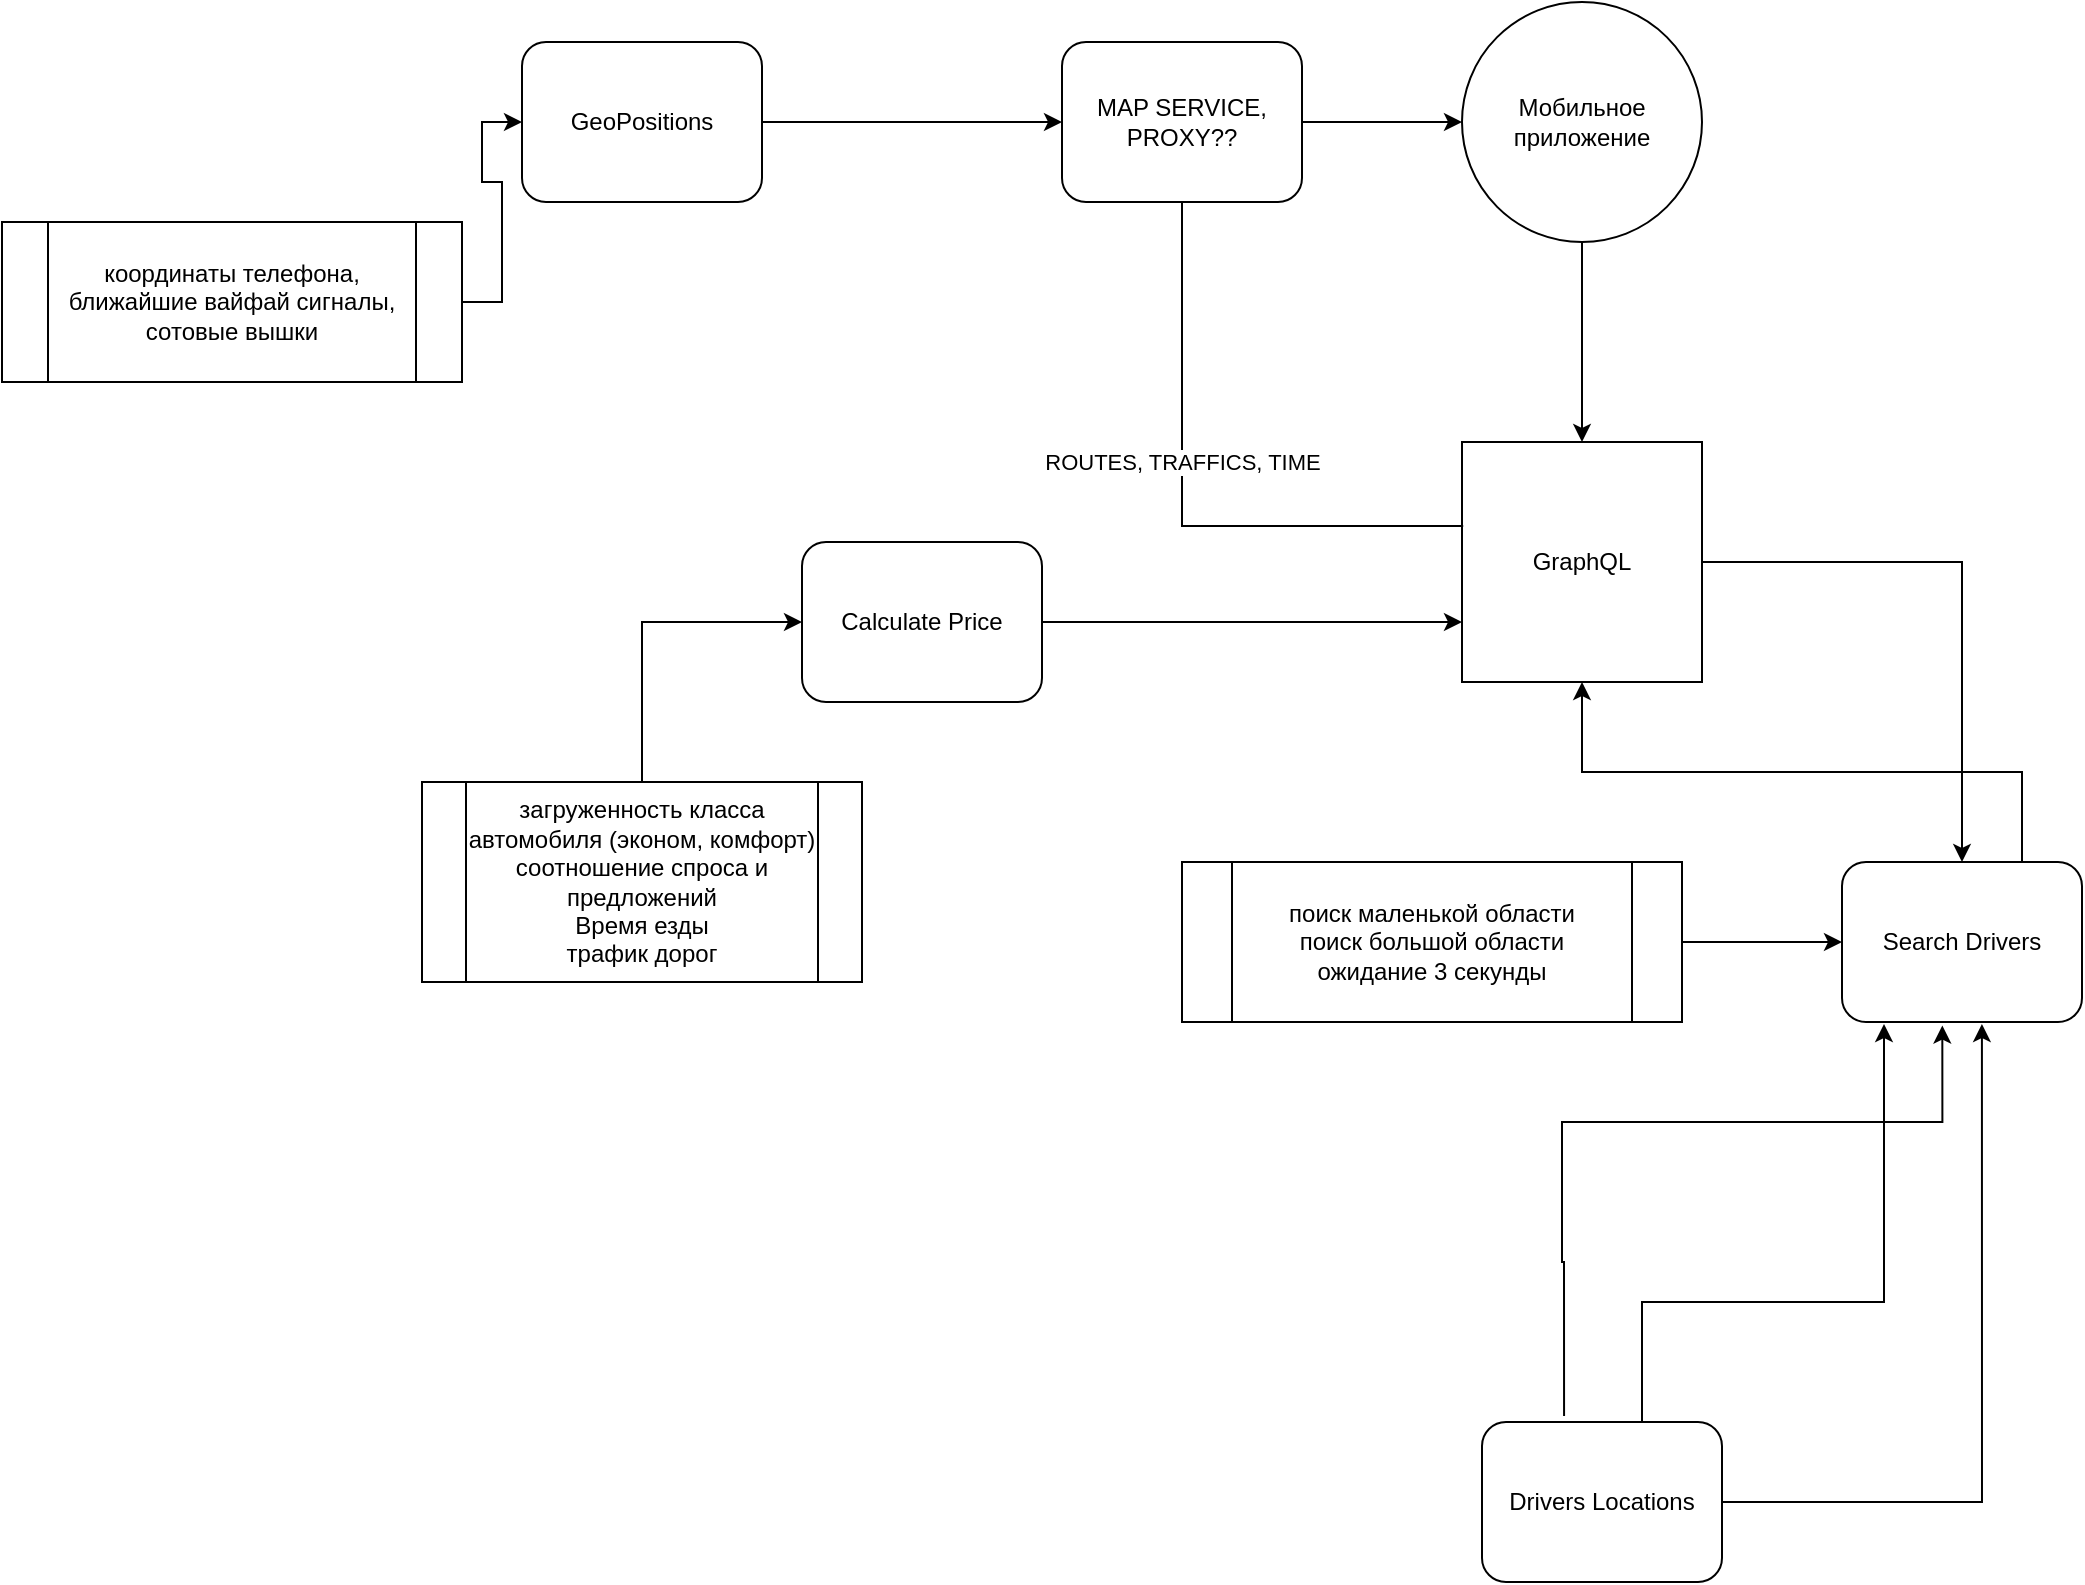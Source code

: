 <mxfile version="23.1.1" type="github">
  <diagram name="Страница — 1" id="DTZOTg3JHmTk432pB6Y-">
    <mxGraphModel dx="2261" dy="780" grid="1" gridSize="10" guides="1" tooltips="1" connect="1" arrows="1" fold="1" page="1" pageScale="1" pageWidth="827" pageHeight="1169" math="0" shadow="0">
      <root>
        <mxCell id="0" />
        <mxCell id="1" parent="0" />
        <mxCell id="cVL8eehj_bn7ZX0F7768-22" style="edgeStyle=orthogonalEdgeStyle;rounded=0;orthogonalLoop=1;jettySize=auto;html=1;entryX=0.5;entryY=0;entryDx=0;entryDy=0;" edge="1" parent="1" source="cVL8eehj_bn7ZX0F7768-2" target="cVL8eehj_bn7ZX0F7768-3">
          <mxGeometry relative="1" as="geometry" />
        </mxCell>
        <mxCell id="cVL8eehj_bn7ZX0F7768-2" value="Мобильное приложение" style="ellipse;whiteSpace=wrap;html=1;aspect=fixed;" vertex="1" parent="1">
          <mxGeometry x="360" y="60" width="120" height="120" as="geometry" />
        </mxCell>
        <mxCell id="cVL8eehj_bn7ZX0F7768-10" style="edgeStyle=orthogonalEdgeStyle;rounded=0;orthogonalLoop=1;jettySize=auto;html=1;entryX=0.5;entryY=0;entryDx=0;entryDy=0;" edge="1" parent="1" source="cVL8eehj_bn7ZX0F7768-3" target="cVL8eehj_bn7ZX0F7768-5">
          <mxGeometry relative="1" as="geometry" />
        </mxCell>
        <mxCell id="cVL8eehj_bn7ZX0F7768-3" value="GraphQL" style="whiteSpace=wrap;html=1;aspect=fixed;" vertex="1" parent="1">
          <mxGeometry x="360" y="280" width="120" height="120" as="geometry" />
        </mxCell>
        <mxCell id="cVL8eehj_bn7ZX0F7768-4" value="Calculate Price" style="rounded=1;whiteSpace=wrap;html=1;" vertex="1" parent="1">
          <mxGeometry x="30" y="330" width="120" height="80" as="geometry" />
        </mxCell>
        <mxCell id="cVL8eehj_bn7ZX0F7768-11" style="edgeStyle=orthogonalEdgeStyle;rounded=0;orthogonalLoop=1;jettySize=auto;html=1;exitX=0.75;exitY=0;exitDx=0;exitDy=0;entryX=0.5;entryY=1;entryDx=0;entryDy=0;" edge="1" parent="1" source="cVL8eehj_bn7ZX0F7768-5" target="cVL8eehj_bn7ZX0F7768-3">
          <mxGeometry relative="1" as="geometry" />
        </mxCell>
        <mxCell id="cVL8eehj_bn7ZX0F7768-5" value="Search Drivers" style="rounded=1;whiteSpace=wrap;html=1;" vertex="1" parent="1">
          <mxGeometry x="550" y="490" width="120" height="80" as="geometry" />
        </mxCell>
        <mxCell id="cVL8eehj_bn7ZX0F7768-6" value="Drivers Locations" style="rounded=1;whiteSpace=wrap;html=1;" vertex="1" parent="1">
          <mxGeometry x="370" y="770" width="120" height="80" as="geometry" />
        </mxCell>
        <mxCell id="cVL8eehj_bn7ZX0F7768-7" style="edgeStyle=orthogonalEdgeStyle;rounded=0;orthogonalLoop=1;jettySize=auto;html=1;entryX=0.583;entryY=1.013;entryDx=0;entryDy=0;entryPerimeter=0;" edge="1" parent="1" source="cVL8eehj_bn7ZX0F7768-6" target="cVL8eehj_bn7ZX0F7768-5">
          <mxGeometry relative="1" as="geometry" />
        </mxCell>
        <mxCell id="cVL8eehj_bn7ZX0F7768-8" style="edgeStyle=orthogonalEdgeStyle;rounded=0;orthogonalLoop=1;jettySize=auto;html=1;entryX=0.418;entryY=1.022;entryDx=0;entryDy=0;entryPerimeter=0;exitX=0.342;exitY=-0.037;exitDx=0;exitDy=0;exitPerimeter=0;" edge="1" parent="1" source="cVL8eehj_bn7ZX0F7768-6" target="cVL8eehj_bn7ZX0F7768-5">
          <mxGeometry relative="1" as="geometry">
            <mxPoint x="90" y="720" as="sourcePoint" />
            <mxPoint x="260" y="580" as="targetPoint" />
            <Array as="points">
              <mxPoint x="411" y="690" />
              <mxPoint x="410" y="690" />
              <mxPoint x="410" y="620" />
              <mxPoint x="600" y="620" />
            </Array>
          </mxGeometry>
        </mxCell>
        <mxCell id="cVL8eehj_bn7ZX0F7768-9" style="edgeStyle=orthogonalEdgeStyle;rounded=0;orthogonalLoop=1;jettySize=auto;html=1;exitX=0.75;exitY=0;exitDx=0;exitDy=0;entryX=0.175;entryY=1.013;entryDx=0;entryDy=0;entryPerimeter=0;" edge="1" parent="1" source="cVL8eehj_bn7ZX0F7768-6" target="cVL8eehj_bn7ZX0F7768-5">
          <mxGeometry relative="1" as="geometry">
            <Array as="points">
              <mxPoint x="450" y="770" />
              <mxPoint x="450" y="710" />
              <mxPoint x="571" y="710" />
            </Array>
          </mxGeometry>
        </mxCell>
        <mxCell id="cVL8eehj_bn7ZX0F7768-12" style="edgeStyle=orthogonalEdgeStyle;rounded=0;orthogonalLoop=1;jettySize=auto;html=1;" edge="1" parent="1" source="cVL8eehj_bn7ZX0F7768-4" target="cVL8eehj_bn7ZX0F7768-3">
          <mxGeometry relative="1" as="geometry">
            <mxPoint x="350" y="305" as="targetPoint" />
            <Array as="points">
              <mxPoint x="190" y="370" />
              <mxPoint x="190" y="370" />
            </Array>
          </mxGeometry>
        </mxCell>
        <mxCell id="cVL8eehj_bn7ZX0F7768-19" style="edgeStyle=orthogonalEdgeStyle;rounded=0;orthogonalLoop=1;jettySize=auto;html=1;" edge="1" parent="1" source="cVL8eehj_bn7ZX0F7768-16" target="cVL8eehj_bn7ZX0F7768-2">
          <mxGeometry relative="1" as="geometry" />
        </mxCell>
        <mxCell id="cVL8eehj_bn7ZX0F7768-16" value="MAP SERVICE, PROXY??" style="rounded=1;whiteSpace=wrap;html=1;" vertex="1" parent="1">
          <mxGeometry x="160" y="80" width="120" height="80" as="geometry" />
        </mxCell>
        <mxCell id="cVL8eehj_bn7ZX0F7768-20" style="edgeStyle=orthogonalEdgeStyle;rounded=0;orthogonalLoop=1;jettySize=auto;html=1;" edge="1" parent="1" source="cVL8eehj_bn7ZX0F7768-17" target="cVL8eehj_bn7ZX0F7768-16">
          <mxGeometry relative="1" as="geometry" />
        </mxCell>
        <mxCell id="cVL8eehj_bn7ZX0F7768-17" value="GeoPositions" style="rounded=1;whiteSpace=wrap;html=1;" vertex="1" parent="1">
          <mxGeometry x="-110" y="80" width="120" height="80" as="geometry" />
        </mxCell>
        <mxCell id="cVL8eehj_bn7ZX0F7768-24" style="edgeStyle=orthogonalEdgeStyle;rounded=0;orthogonalLoop=1;jettySize=auto;html=1;entryX=0.005;entryY=0.35;entryDx=0;entryDy=0;entryPerimeter=0;endArrow=none;endFill=0;" edge="1" parent="1" source="cVL8eehj_bn7ZX0F7768-16" target="cVL8eehj_bn7ZX0F7768-3">
          <mxGeometry relative="1" as="geometry">
            <Array as="points">
              <mxPoint x="220" y="322" />
            </Array>
          </mxGeometry>
        </mxCell>
        <mxCell id="cVL8eehj_bn7ZX0F7768-25" value="ROUTES, TRAFFICS, TIME" style="edgeLabel;html=1;align=center;verticalAlign=middle;resizable=0;points=[];" vertex="1" connectable="0" parent="cVL8eehj_bn7ZX0F7768-24">
          <mxGeometry x="-0.084" y="3" relative="1" as="geometry">
            <mxPoint x="-3" y="-9" as="offset" />
          </mxGeometry>
        </mxCell>
        <mxCell id="cVL8eehj_bn7ZX0F7768-29" style="edgeStyle=orthogonalEdgeStyle;rounded=0;orthogonalLoop=1;jettySize=auto;html=1;entryX=0;entryY=0.5;entryDx=0;entryDy=0;" edge="1" parent="1" source="cVL8eehj_bn7ZX0F7768-28" target="cVL8eehj_bn7ZX0F7768-17">
          <mxGeometry relative="1" as="geometry" />
        </mxCell>
        <mxCell id="cVL8eehj_bn7ZX0F7768-28" value="координаты телефона,&lt;br&gt;ближайшие вайфай сигналы,&lt;br&gt;сотовые вышки" style="shape=process;whiteSpace=wrap;html=1;backgroundOutline=1;" vertex="1" parent="1">
          <mxGeometry x="-370" y="170" width="230" height="80" as="geometry" />
        </mxCell>
        <mxCell id="cVL8eehj_bn7ZX0F7768-31" style="edgeStyle=orthogonalEdgeStyle;rounded=0;orthogonalLoop=1;jettySize=auto;html=1;entryX=0;entryY=0.5;entryDx=0;entryDy=0;" edge="1" parent="1" source="cVL8eehj_bn7ZX0F7768-30" target="cVL8eehj_bn7ZX0F7768-4">
          <mxGeometry relative="1" as="geometry" />
        </mxCell>
        <mxCell id="cVL8eehj_bn7ZX0F7768-30" value="загруженность класса автомобиля (эконом, комфорт)&lt;br&gt;соотношение спроса и предложений&lt;br&gt;Время езды&lt;br&gt;трафик дорог" style="shape=process;whiteSpace=wrap;html=1;backgroundOutline=1;" vertex="1" parent="1">
          <mxGeometry x="-160" y="450" width="220" height="100" as="geometry" />
        </mxCell>
        <mxCell id="cVL8eehj_bn7ZX0F7768-33" style="edgeStyle=orthogonalEdgeStyle;rounded=0;orthogonalLoop=1;jettySize=auto;html=1;" edge="1" parent="1" source="cVL8eehj_bn7ZX0F7768-32" target="cVL8eehj_bn7ZX0F7768-5">
          <mxGeometry relative="1" as="geometry" />
        </mxCell>
        <mxCell id="cVL8eehj_bn7ZX0F7768-32" value="поиск маленькой области&lt;br&gt;поиск большой области&lt;br&gt;ожидание 3 секунды" style="shape=process;whiteSpace=wrap;html=1;backgroundOutline=1;" vertex="1" parent="1">
          <mxGeometry x="220" y="490" width="250" height="80" as="geometry" />
        </mxCell>
      </root>
    </mxGraphModel>
  </diagram>
</mxfile>
